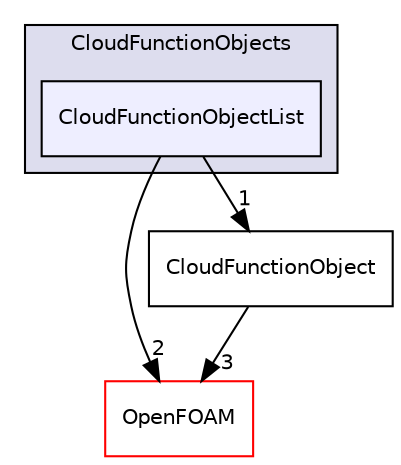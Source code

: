 digraph "src/lagrangian/intermediate/submodels/CloudFunctionObjects/CloudFunctionObjectList" {
  bgcolor=transparent;
  compound=true
  node [ fontsize="10", fontname="Helvetica"];
  edge [ labelfontsize="10", labelfontname="Helvetica"];
  subgraph clusterdir_b990bfea59f6b4138198115565512a85 {
    graph [ bgcolor="#ddddee", pencolor="black", label="CloudFunctionObjects" fontname="Helvetica", fontsize="10", URL="dir_b990bfea59f6b4138198115565512a85.html"]
  dir_d2b14a34fc2c40b04bab686f3da65818 [shape=box, label="CloudFunctionObjectList", style="filled", fillcolor="#eeeeff", pencolor="black", URL="dir_d2b14a34fc2c40b04bab686f3da65818.html"];
  }
  dir_c5473ff19b20e6ec4dfe5c310b3778a8 [shape=box label="OpenFOAM" color="red" URL="dir_c5473ff19b20e6ec4dfe5c310b3778a8.html"];
  dir_f8a4f73d20ac121aed2c762b2d032d93 [shape=box label="CloudFunctionObject" URL="dir_f8a4f73d20ac121aed2c762b2d032d93.html"];
  dir_d2b14a34fc2c40b04bab686f3da65818->dir_c5473ff19b20e6ec4dfe5c310b3778a8 [headlabel="2", labeldistance=1.5 headhref="dir_001488_001888.html"];
  dir_d2b14a34fc2c40b04bab686f3da65818->dir_f8a4f73d20ac121aed2c762b2d032d93 [headlabel="1", labeldistance=1.5 headhref="dir_001488_001487.html"];
  dir_f8a4f73d20ac121aed2c762b2d032d93->dir_c5473ff19b20e6ec4dfe5c310b3778a8 [headlabel="3", labeldistance=1.5 headhref="dir_001487_001888.html"];
}
